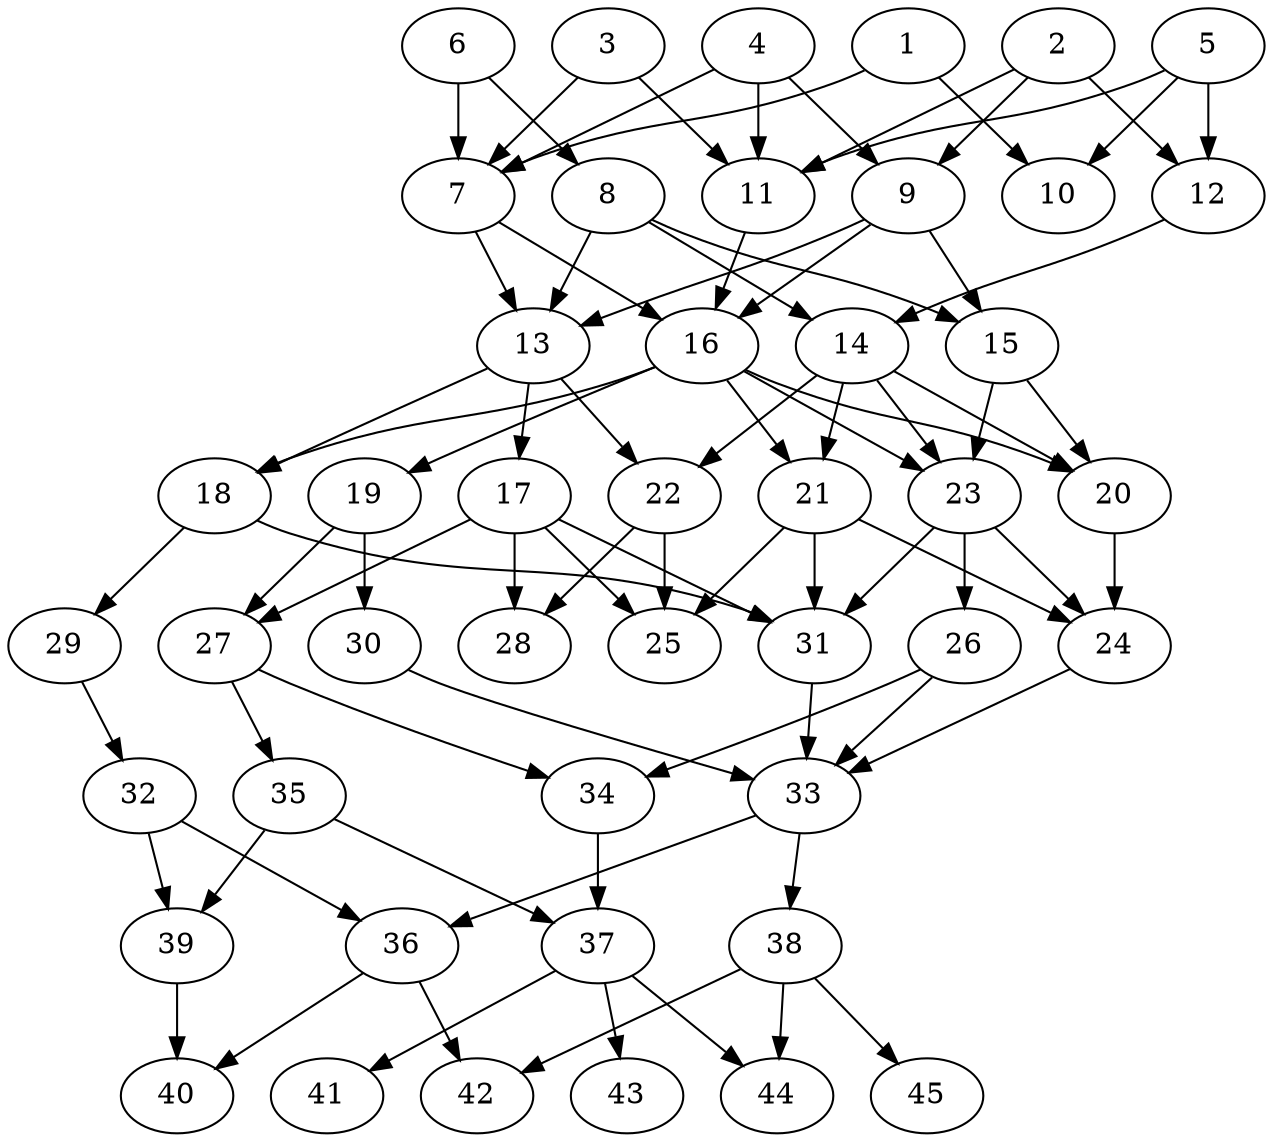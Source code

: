 // DAG automatically generated by daggen at Tue Aug  6 16:31:44 2019
// ./daggen --dot -n 45 --ccr 0.4 --fat 0.5 --regular 0.5 --density 0.6 --mindata 5242880 --maxdata 52428800 
digraph G {
  1 [size="57029120", alpha="0.05", expect_size="22811648"] 
  1 -> 7 [size ="22811648"]
  1 -> 10 [size ="22811648"]
  2 [size="86778880", alpha="0.04", expect_size="34711552"] 
  2 -> 9 [size ="34711552"]
  2 -> 11 [size ="34711552"]
  2 -> 12 [size ="34711552"]
  3 [size="110586880", alpha="0.17", expect_size="44234752"] 
  3 -> 7 [size ="44234752"]
  3 -> 11 [size ="44234752"]
  4 [size="39508480", alpha="0.07", expect_size="15803392"] 
  4 -> 7 [size ="15803392"]
  4 -> 9 [size ="15803392"]
  4 -> 11 [size ="15803392"]
  5 [size="42606080", alpha="0.01", expect_size="17042432"] 
  5 -> 10 [size ="17042432"]
  5 -> 11 [size ="17042432"]
  5 -> 12 [size ="17042432"]
  6 [size="40675840", alpha="0.14", expect_size="16270336"] 
  6 -> 7 [size ="16270336"]
  6 -> 8 [size ="16270336"]
  7 [size="68323840", alpha="0.15", expect_size="27329536"] 
  7 -> 13 [size ="27329536"]
  7 -> 16 [size ="27329536"]
  8 [size="73666560", alpha="0.06", expect_size="29466624"] 
  8 -> 13 [size ="29466624"]
  8 -> 14 [size ="29466624"]
  8 -> 15 [size ="29466624"]
  9 [size="30220800", alpha="0.03", expect_size="12088320"] 
  9 -> 13 [size ="12088320"]
  9 -> 15 [size ="12088320"]
  9 -> 16 [size ="12088320"]
  10 [size="22522880", alpha="0.08", expect_size="9009152"] 
  11 [size="85493760", alpha="0.09", expect_size="34197504"] 
  11 -> 16 [size ="34197504"]
  12 [size="112491520", alpha="0.10", expect_size="44996608"] 
  12 -> 14 [size ="44996608"]
  13 [size="18777600", alpha="0.13", expect_size="7511040"] 
  13 -> 17 [size ="7511040"]
  13 -> 18 [size ="7511040"]
  13 -> 22 [size ="7511040"]
  14 [size="120593920", alpha="0.19", expect_size="48237568"] 
  14 -> 20 [size ="48237568"]
  14 -> 21 [size ="48237568"]
  14 -> 22 [size ="48237568"]
  14 -> 23 [size ="48237568"]
  15 [size="43463680", alpha="0.11", expect_size="17385472"] 
  15 -> 20 [size ="17385472"]
  15 -> 23 [size ="17385472"]
  16 [size="50624000", alpha="0.15", expect_size="20249600"] 
  16 -> 18 [size ="20249600"]
  16 -> 19 [size ="20249600"]
  16 -> 20 [size ="20249600"]
  16 -> 21 [size ="20249600"]
  16 -> 23 [size ="20249600"]
  17 [size="16588800", alpha="0.14", expect_size="6635520"] 
  17 -> 25 [size ="6635520"]
  17 -> 27 [size ="6635520"]
  17 -> 28 [size ="6635520"]
  17 -> 31 [size ="6635520"]
  18 [size="107151360", alpha="0.10", expect_size="42860544"] 
  18 -> 29 [size ="42860544"]
  18 -> 31 [size ="42860544"]
  19 [size="26575360", alpha="0.13", expect_size="10630144"] 
  19 -> 27 [size ="10630144"]
  19 -> 30 [size ="10630144"]
  20 [size="42731520", alpha="0.00", expect_size="17092608"] 
  20 -> 24 [size ="17092608"]
  21 [size="88268800", alpha="0.15", expect_size="35307520"] 
  21 -> 24 [size ="35307520"]
  21 -> 25 [size ="35307520"]
  21 -> 31 [size ="35307520"]
  22 [size="26260480", alpha="0.03", expect_size="10504192"] 
  22 -> 25 [size ="10504192"]
  22 -> 28 [size ="10504192"]
  23 [size="84531200", alpha="0.07", expect_size="33812480"] 
  23 -> 24 [size ="33812480"]
  23 -> 26 [size ="33812480"]
  23 -> 31 [size ="33812480"]
  24 [size="44643840", alpha="0.16", expect_size="17857536"] 
  24 -> 33 [size ="17857536"]
  25 [size="37166080", alpha="0.09", expect_size="14866432"] 
  26 [size="99502080", alpha="0.07", expect_size="39800832"] 
  26 -> 33 [size ="39800832"]
  26 -> 34 [size ="39800832"]
  27 [size="67153920", alpha="0.15", expect_size="26861568"] 
  27 -> 34 [size ="26861568"]
  27 -> 35 [size ="26861568"]
  28 [size="30993920", alpha="0.13", expect_size="12397568"] 
  29 [size="91061760", alpha="0.14", expect_size="36424704"] 
  29 -> 32 [size ="36424704"]
  30 [size="48107520", alpha="0.16", expect_size="19243008"] 
  30 -> 33 [size ="19243008"]
  31 [size="50127360", alpha="0.11", expect_size="20050944"] 
  31 -> 33 [size ="20050944"]
  32 [size="23078400", alpha="0.02", expect_size="9231360"] 
  32 -> 36 [size ="9231360"]
  32 -> 39 [size ="9231360"]
  33 [size="40632320", alpha="0.15", expect_size="16252928"] 
  33 -> 36 [size ="16252928"]
  33 -> 38 [size ="16252928"]
  34 [size="82309120", alpha="0.05", expect_size="32923648"] 
  34 -> 37 [size ="32923648"]
  35 [size="56545280", alpha="0.01", expect_size="22618112"] 
  35 -> 37 [size ="22618112"]
  35 -> 39 [size ="22618112"]
  36 [size="110801920", alpha="0.03", expect_size="44320768"] 
  36 -> 40 [size ="44320768"]
  36 -> 42 [size ="44320768"]
  37 [size="36723200", alpha="0.06", expect_size="14689280"] 
  37 -> 41 [size ="14689280"]
  37 -> 43 [size ="14689280"]
  37 -> 44 [size ="14689280"]
  38 [size="125452800", alpha="0.05", expect_size="50181120"] 
  38 -> 42 [size ="50181120"]
  38 -> 44 [size ="50181120"]
  38 -> 45 [size ="50181120"]
  39 [size="83660800", alpha="0.06", expect_size="33464320"] 
  39 -> 40 [size ="33464320"]
  40 [size="46425600", alpha="0.12", expect_size="18570240"] 
  41 [size="23168000", alpha="0.11", expect_size="9267200"] 
  42 [size="86272000", alpha="0.12", expect_size="34508800"] 
  43 [size="99197440", alpha="0.05", expect_size="39678976"] 
  44 [size="67612160", alpha="0.03", expect_size="27044864"] 
  45 [size="99002880", alpha="0.06", expect_size="39601152"] 
}
